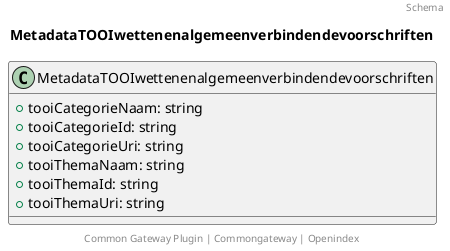 @startuml
title: MetadataTOOIwettenenalgemeenverbindendevoorschriften
footer: Common Gateway Plugin | Commongateway | Openindex 
header: Schema

class MetadataTOOIwettenenalgemeenverbindendevoorschriften {
  + tooiCategorieNaam: string
  + tooiCategorieId: string
  + tooiCategorieUri: string
  + tooiThemaNaam: string
  + tooiThemaId: string
  + tooiThemaUri: string
}
@enduml
